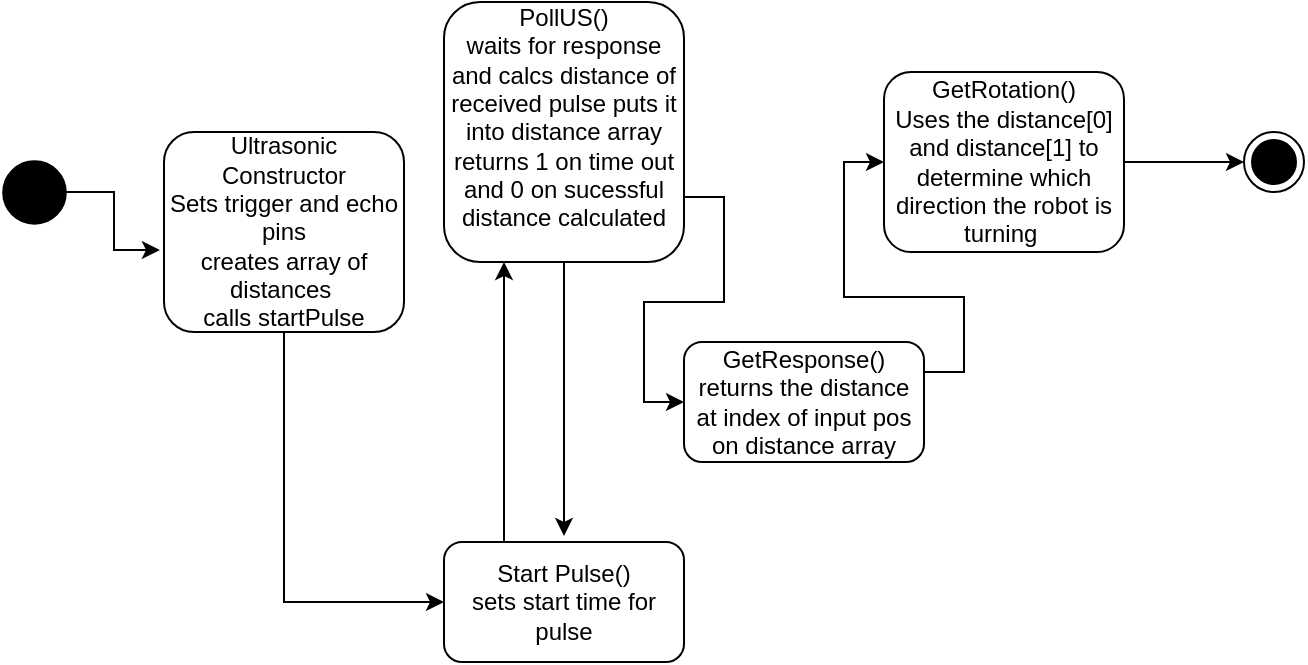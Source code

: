 <mxfile version="15.4.3" type="github">
  <diagram id="23gbs6PRRigID9WzYWSW" name="Library Inheritance">
    <mxGraphModel dx="1422" dy="794" grid="1" gridSize="10" guides="1" tooltips="1" connect="1" arrows="1" fold="1" page="1" pageScale="1" pageWidth="3300" pageHeight="4681" math="0" shadow="0">
      <root>
        <mxCell id="0" />
        <mxCell id="1" parent="0" />
        <mxCell id="S-yS9oSUxoczkZgkFleL-1" style="edgeStyle=orthogonalEdgeStyle;rounded=0;orthogonalLoop=1;jettySize=auto;html=1;exitX=0.25;exitY=0;exitDx=0;exitDy=0;entryX=0.25;entryY=1;entryDx=0;entryDy=0;" parent="1" source="wjIySHNyMZ0HqPHrgx6V-1" target="RDGCTlYvT_do_cj032Q4-2" edge="1">
          <mxGeometry relative="1" as="geometry" />
        </mxCell>
        <mxCell id="wjIySHNyMZ0HqPHrgx6V-1" value="Start Pulse()&lt;br&gt;sets start time for pulse" style="whiteSpace=wrap;html=1;rounded=1;" parent="1" vertex="1">
          <mxGeometry x="1310" y="470" width="120" height="60" as="geometry" />
        </mxCell>
        <mxCell id="RDGCTlYvT_do_cj032Q4-15" style="edgeStyle=orthogonalEdgeStyle;rounded=0;orthogonalLoop=1;jettySize=auto;html=1;exitX=0.5;exitY=1;exitDx=0;exitDy=0;" parent="1" source="RDGCTlYvT_do_cj032Q4-2" edge="1">
          <mxGeometry relative="1" as="geometry">
            <mxPoint x="1370" y="467" as="targetPoint" />
            <Array as="points">
              <mxPoint x="1370" y="467" />
            </Array>
          </mxGeometry>
        </mxCell>
        <mxCell id="5AeRxl9TvQMXXWB_UQcx-5" style="edgeStyle=orthogonalEdgeStyle;rounded=0;orthogonalLoop=1;jettySize=auto;html=1;exitX=1;exitY=0.75;exitDx=0;exitDy=0;entryX=0;entryY=0.5;entryDx=0;entryDy=0;" parent="1" source="RDGCTlYvT_do_cj032Q4-2" target="RDGCTlYvT_do_cj032Q4-3" edge="1">
          <mxGeometry relative="1" as="geometry" />
        </mxCell>
        <mxCell id="RDGCTlYvT_do_cj032Q4-2" value="PollUS()&lt;br&gt;waits for response and calcs distance of received pulse puts it into distance array&lt;br&gt;returns 1 on time out and 0 on sucessful distance calculated&lt;br&gt;&amp;nbsp;" style="rounded=1;whiteSpace=wrap;html=1;" parent="1" vertex="1">
          <mxGeometry x="1310" y="200" width="120" height="130" as="geometry" />
        </mxCell>
        <mxCell id="5AeRxl9TvQMXXWB_UQcx-6" style="edgeStyle=orthogonalEdgeStyle;rounded=0;orthogonalLoop=1;jettySize=auto;html=1;exitX=1;exitY=0.25;exitDx=0;exitDy=0;entryX=0;entryY=0.5;entryDx=0;entryDy=0;" parent="1" source="RDGCTlYvT_do_cj032Q4-3" target="RDGCTlYvT_do_cj032Q4-4" edge="1">
          <mxGeometry relative="1" as="geometry" />
        </mxCell>
        <mxCell id="RDGCTlYvT_do_cj032Q4-3" value="GetResponse()&lt;br&gt;returns the distance at index of input pos on distance array" style="rounded=1;whiteSpace=wrap;html=1;" parent="1" vertex="1">
          <mxGeometry x="1430" y="370" width="120" height="60" as="geometry" />
        </mxCell>
        <mxCell id="NTc_H1odojwAItOC1fbx-1" style="edgeStyle=orthogonalEdgeStyle;rounded=0;orthogonalLoop=1;jettySize=auto;html=1;entryX=0;entryY=0.5;entryDx=0;entryDy=0;" edge="1" parent="1" source="RDGCTlYvT_do_cj032Q4-4" target="R3AV7CYG4bPrG0PTNU2u-1">
          <mxGeometry relative="1" as="geometry" />
        </mxCell>
        <mxCell id="RDGCTlYvT_do_cj032Q4-4" value="GetRotation()&lt;br&gt;Uses the distance[0] and distance[1] to determine which direction the robot is turning&amp;nbsp;" style="whiteSpace=wrap;html=1;rounded=1;" parent="1" vertex="1">
          <mxGeometry x="1530" y="235" width="120" height="90" as="geometry" />
        </mxCell>
        <mxCell id="RDGCTlYvT_do_cj032Q4-14" style="edgeStyle=orthogonalEdgeStyle;rounded=0;orthogonalLoop=1;jettySize=auto;html=1;exitX=0.5;exitY=1;exitDx=0;exitDy=0;entryX=0;entryY=0.5;entryDx=0;entryDy=0;" parent="1" source="RDGCTlYvT_do_cj032Q4-6" target="wjIySHNyMZ0HqPHrgx6V-1" edge="1">
          <mxGeometry relative="1" as="geometry" />
        </mxCell>
        <mxCell id="RDGCTlYvT_do_cj032Q4-6" value="Ultrasonic Constructor&lt;br&gt;Sets trigger and echo pins&lt;br&gt;creates array of distances&amp;nbsp;&lt;br&gt;calls startPulse" style="whiteSpace=wrap;html=1;rounded=1;" parent="1" vertex="1">
          <mxGeometry x="1170" y="265" width="120" height="100" as="geometry" />
        </mxCell>
        <mxCell id="5AeRxl9TvQMXXWB_UQcx-2" style="edgeStyle=orthogonalEdgeStyle;rounded=0;orthogonalLoop=1;jettySize=auto;html=1;entryX=-0.017;entryY=0.59;entryDx=0;entryDy=0;entryPerimeter=0;" parent="1" source="5AeRxl9TvQMXXWB_UQcx-1" target="RDGCTlYvT_do_cj032Q4-6" edge="1">
          <mxGeometry relative="1" as="geometry" />
        </mxCell>
        <UserObject label="" lucidchartObjectId="lBHdzD_NdfFt" id="5AeRxl9TvQMXXWB_UQcx-1">
          <mxCell style="html=1;overflow=block;blockSpacing=1;whiteSpace=wrap;ellipse;fillColor=#000000;whiteSpace=wrap;fontSize=13;spacing=0;strokeOpacity=100;fillOpacity=100;rounded=1;absoluteArcSize=1;arcSize=9;strokeWidth=2.3;" parent="1" vertex="1">
            <mxGeometry x="1090" y="280" width="30" height="30" as="geometry" />
          </mxCell>
        </UserObject>
        <mxCell id="R3AV7CYG4bPrG0PTNU2u-1" value="" style="ellipse;html=1;shape=endState;fillColor=#000000;strokeColor=#000000;" parent="1" vertex="1">
          <mxGeometry x="1710" y="265" width="30" height="30" as="geometry" />
        </mxCell>
      </root>
    </mxGraphModel>
  </diagram>
</mxfile>
